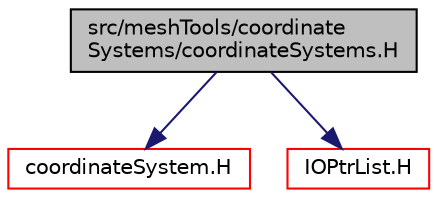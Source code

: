 digraph "src/meshTools/coordinateSystems/coordinateSystems.H"
{
  bgcolor="transparent";
  edge [fontname="Helvetica",fontsize="10",labelfontname="Helvetica",labelfontsize="10"];
  node [fontname="Helvetica",fontsize="10",shape=record];
  Node0 [label="src/meshTools/coordinate\lSystems/coordinateSystems.H",height=0.2,width=0.4,color="black", fillcolor="grey75", style="filled", fontcolor="black"];
  Node0 -> Node1 [color="midnightblue",fontsize="10",style="solid",fontname="Helvetica"];
  Node1 [label="coordinateSystem.H",height=0.2,width=0.4,color="red",URL="$a08207.html"];
  Node0 -> Node237 [color="midnightblue",fontsize="10",style="solid",fontname="Helvetica"];
  Node237 [label="IOPtrList.H",height=0.2,width=0.4,color="red",URL="$a09779.html"];
}
